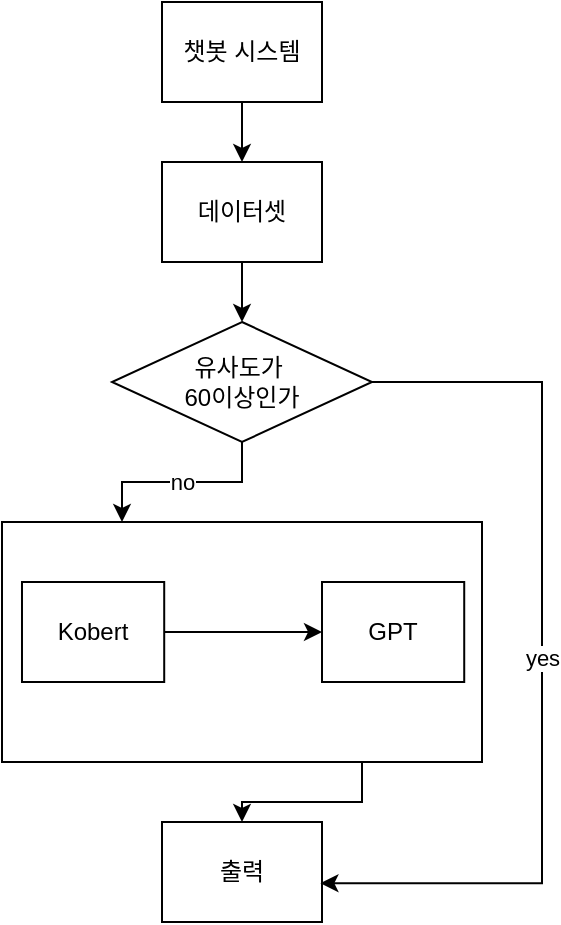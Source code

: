 <mxfile version="25.0.1">
  <diagram id="C5RBs43oDa-KdzZeNtuy" name="Page-1">
    <mxGraphModel dx="307" dy="1697" grid="1" gridSize="10" guides="1" tooltips="1" connect="1" arrows="1" fold="1" page="1" pageScale="1" pageWidth="827" pageHeight="1169" math="0" shadow="0">
      <root>
        <mxCell id="WIyWlLk6GJQsqaUBKTNV-0" />
        <mxCell id="WIyWlLk6GJQsqaUBKTNV-1" parent="WIyWlLk6GJQsqaUBKTNV-0" />
        <mxCell id="b5rGtJw-MyXjQJtVt2Ch-15" style="edgeStyle=orthogonalEdgeStyle;rounded=0;orthogonalLoop=1;jettySize=auto;html=1;exitX=0.5;exitY=1;exitDx=0;exitDy=0;entryX=0.5;entryY=0;entryDx=0;entryDy=0;" parent="WIyWlLk6GJQsqaUBKTNV-1" source="b5rGtJw-MyXjQJtVt2Ch-2" target="b5rGtJw-MyXjQJtVt2Ch-9" edge="1">
          <mxGeometry relative="1" as="geometry" />
        </mxCell>
        <mxCell id="b5rGtJw-MyXjQJtVt2Ch-2" value="데이터셋" style="rounded=0;whiteSpace=wrap;html=1;" parent="WIyWlLk6GJQsqaUBKTNV-1" vertex="1">
          <mxGeometry x="400" y="-50" width="80" height="50" as="geometry" />
        </mxCell>
        <mxCell id="b5rGtJw-MyXjQJtVt2Ch-14" style="edgeStyle=orthogonalEdgeStyle;rounded=0;orthogonalLoop=1;jettySize=auto;html=1;exitX=0.5;exitY=1;exitDx=0;exitDy=0;entryX=0.5;entryY=0;entryDx=0;entryDy=0;" parent="WIyWlLk6GJQsqaUBKTNV-1" source="b5rGtJw-MyXjQJtVt2Ch-8" target="b5rGtJw-MyXjQJtVt2Ch-2" edge="1">
          <mxGeometry relative="1" as="geometry" />
        </mxCell>
        <mxCell id="b5rGtJw-MyXjQJtVt2Ch-8" value="챗봇 시스템" style="rounded=0;whiteSpace=wrap;html=1;" parent="WIyWlLk6GJQsqaUBKTNV-1" vertex="1">
          <mxGeometry x="400" y="-130" width="80" height="50" as="geometry" />
        </mxCell>
        <mxCell id="b5rGtJw-MyXjQJtVt2Ch-19" value="no" style="edgeStyle=orthogonalEdgeStyle;rounded=0;orthogonalLoop=1;jettySize=auto;html=1;exitX=0.5;exitY=1;exitDx=0;exitDy=0;entryX=0.25;entryY=0;entryDx=0;entryDy=0;" parent="WIyWlLk6GJQsqaUBKTNV-1" source="b5rGtJw-MyXjQJtVt2Ch-9" target="b5rGtJw-MyXjQJtVt2Ch-12" edge="1">
          <mxGeometry relative="1" as="geometry" />
        </mxCell>
        <mxCell id="b5rGtJw-MyXjQJtVt2Ch-9" value="유사도가&amp;nbsp;&lt;div&gt;60이상인가&lt;/div&gt;" style="rhombus;whiteSpace=wrap;html=1;" parent="WIyWlLk6GJQsqaUBKTNV-1" vertex="1">
          <mxGeometry x="375" y="30" width="130" height="60" as="geometry" />
        </mxCell>
        <mxCell id="b5rGtJw-MyXjQJtVt2Ch-28" style="edgeStyle=orthogonalEdgeStyle;rounded=0;orthogonalLoop=1;jettySize=auto;html=1;exitX=0.75;exitY=1;exitDx=0;exitDy=0;entryX=0.5;entryY=0;entryDx=0;entryDy=0;" parent="WIyWlLk6GJQsqaUBKTNV-1" source="b5rGtJw-MyXjQJtVt2Ch-12" target="b5rGtJw-MyXjQJtVt2Ch-26" edge="1">
          <mxGeometry relative="1" as="geometry" />
        </mxCell>
        <mxCell id="b5rGtJw-MyXjQJtVt2Ch-12" value="" style="rounded=0;whiteSpace=wrap;html=1;" parent="WIyWlLk6GJQsqaUBKTNV-1" vertex="1">
          <mxGeometry x="320" y="130" width="240" height="120" as="geometry" />
        </mxCell>
        <mxCell id="b5rGtJw-MyXjQJtVt2Ch-22" style="edgeStyle=orthogonalEdgeStyle;rounded=0;orthogonalLoop=1;jettySize=auto;html=1;entryX=0;entryY=0.5;entryDx=0;entryDy=0;" parent="WIyWlLk6GJQsqaUBKTNV-1" source="b5rGtJw-MyXjQJtVt2Ch-0" target="b5rGtJw-MyXjQJtVt2Ch-1" edge="1">
          <mxGeometry relative="1" as="geometry" />
        </mxCell>
        <mxCell id="b5rGtJw-MyXjQJtVt2Ch-0" value="&lt;span style=&quot;font-size: 12px;&quot;&gt;Kobert&lt;/span&gt;" style="rounded=0;whiteSpace=wrap;html=1;" parent="WIyWlLk6GJQsqaUBKTNV-1" vertex="1">
          <mxGeometry x="329.997" y="160" width="71.111" height="50" as="geometry" />
        </mxCell>
        <mxCell id="b5rGtJw-MyXjQJtVt2Ch-1" value="GPT" style="rounded=0;whiteSpace=wrap;html=1;" parent="WIyWlLk6GJQsqaUBKTNV-1" vertex="1">
          <mxGeometry x="480.002" y="160" width="71.111" height="50" as="geometry" />
        </mxCell>
        <mxCell id="b5rGtJw-MyXjQJtVt2Ch-26" value="출력" style="rounded=0;whiteSpace=wrap;html=1;" parent="WIyWlLk6GJQsqaUBKTNV-1" vertex="1">
          <mxGeometry x="400" y="280" width="80" height="50" as="geometry" />
        </mxCell>
        <mxCell id="b5rGtJw-MyXjQJtVt2Ch-29" value="yes" style="edgeStyle=orthogonalEdgeStyle;rounded=0;orthogonalLoop=1;jettySize=auto;html=1;entryX=0.99;entryY=0.612;entryDx=0;entryDy=0;entryPerimeter=0;" parent="WIyWlLk6GJQsqaUBKTNV-1" source="b5rGtJw-MyXjQJtVt2Ch-9" target="b5rGtJw-MyXjQJtVt2Ch-26" edge="1">
          <mxGeometry relative="1" as="geometry">
            <Array as="points">
              <mxPoint x="590" y="60" />
              <mxPoint x="590" y="311" />
            </Array>
          </mxGeometry>
        </mxCell>
      </root>
    </mxGraphModel>
  </diagram>
</mxfile>

